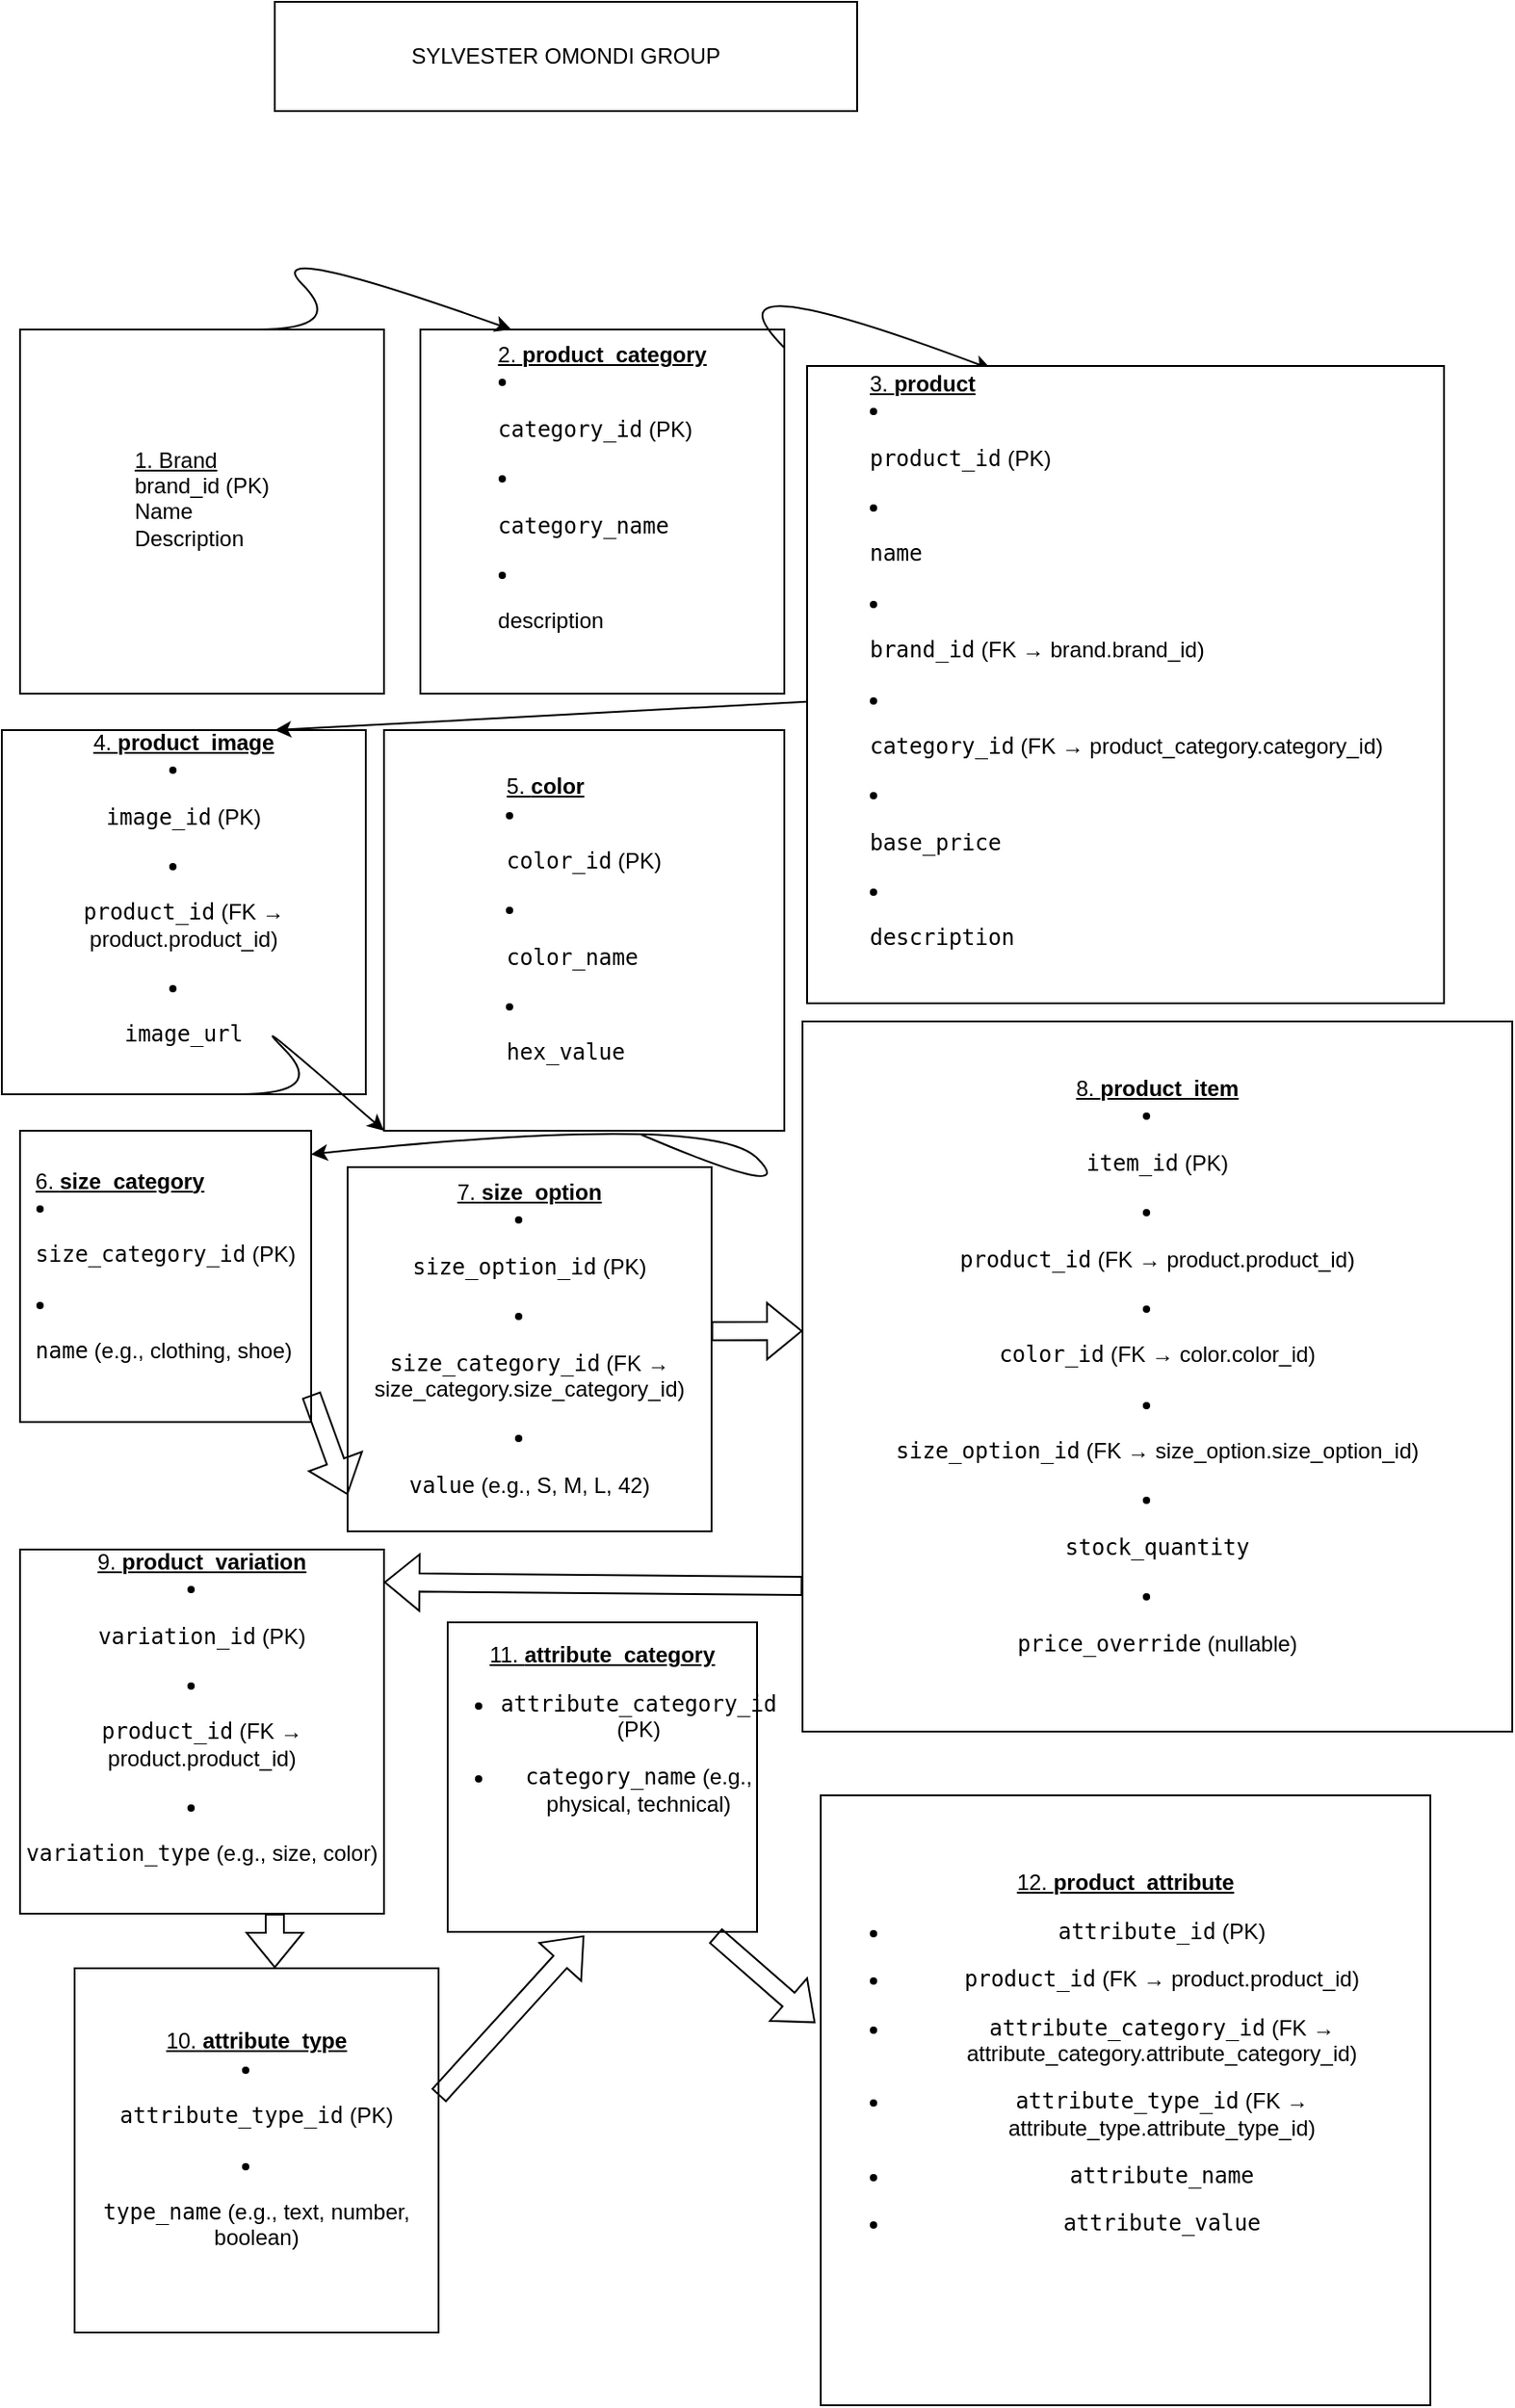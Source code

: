 <mxfile version="26.2.9">
  <diagram name="Page-1" id="nP1CeXoAACwTk45RcaDf">
    <mxGraphModel dx="874" dy="1600" grid="1" gridSize="10" guides="1" tooltips="1" connect="1" arrows="1" fold="1" page="1" pageScale="1" pageWidth="827" pageHeight="1169" math="0" shadow="0">
      <root>
        <mxCell id="0" />
        <mxCell id="1" parent="0" />
        <mxCell id="FipvnmAfM_Z422ko0yMF-2" value="&lt;div style=&quot;text-align: left;&quot;&gt;&lt;u style=&quot;background-color: transparent; color: light-dark(rgb(0, 0, 0), rgb(255, 255, 255));&quot;&gt;1. Brand&lt;/u&gt;&lt;/div&gt;&lt;div style=&quot;text-align: left;&quot;&gt;brand_id (PK)&lt;/div&gt;&lt;div style=&quot;text-align: left;&quot;&gt;Name&lt;/div&gt;&lt;div style=&quot;text-align: left;&quot;&gt;Description&lt;/div&gt;&lt;div style=&quot;text-align: left;&quot;&gt;&lt;br&gt;&lt;/div&gt;" style="whiteSpace=wrap;html=1;aspect=fixed;" vertex="1" parent="1">
          <mxGeometry x="10" y="10" width="200" height="200" as="geometry" />
        </mxCell>
        <mxCell id="KIr-b63hb1bfMVlRm7Oq-1" value="&lt;div style=&quot;text-align: left;&quot;&gt;&lt;u&gt;2. &lt;strong data-end=&quot;591&quot; data-start=&quot;571&quot;&gt;product_category&lt;/strong&gt;&lt;/u&gt;&lt;/div&gt;&lt;div style=&quot;text-align: left;&quot;&gt;&lt;li class=&quot;&quot; data-end=&quot;612&quot; data-start=&quot;592&quot;&gt;&lt;p class=&quot;&quot; data-end=&quot;612&quot; data-start=&quot;594&quot;&gt;&lt;code data-end=&quot;607&quot; data-start=&quot;594&quot;&gt;category_id&lt;/code&gt; (PK)&lt;/p&gt;&lt;/li&gt;&lt;li class=&quot;&quot; data-end=&quot;630&quot; data-start=&quot;613&quot;&gt;&lt;p class=&quot;&quot; data-end=&quot;630&quot; data-start=&quot;615&quot;&gt;&lt;code data-end=&quot;630&quot; data-start=&quot;615&quot;&gt;category_name&lt;/code&gt;&lt;/p&gt;&lt;/li&gt;&lt;li class=&quot;&quot; data-end=&quot;630&quot; data-start=&quot;613&quot;&gt;&lt;p class=&quot;&quot; data-end=&quot;630&quot; data-start=&quot;615&quot;&gt;&lt;span style=&quot;background-color: transparent; color: light-dark(rgb(0, 0, 0), rgb(255, 255, 255));&quot;&gt;description&lt;/span&gt;&lt;/p&gt;&lt;/li&gt;&lt;/div&gt;&lt;div style=&quot;text-align: left;&quot;&gt;&lt;br&gt;&lt;/div&gt;" style="whiteSpace=wrap;html=1;aspect=fixed;" vertex="1" parent="1">
          <mxGeometry x="230" y="10" width="200" height="200" as="geometry" />
        </mxCell>
        <mxCell id="KIr-b63hb1bfMVlRm7Oq-3" value="&lt;div style=&quot;&quot;&gt;&lt;u&gt;4. &lt;strong data-end=&quot;851&quot; data-start=&quot;834&quot;&gt;product_image&lt;/strong&gt;&lt;/u&gt;&lt;/div&gt;&lt;div style=&quot;&quot;&gt;&lt;li class=&quot;&quot; data-end=&quot;869&quot; data-start=&quot;852&quot;&gt;&lt;p class=&quot;&quot; data-end=&quot;869&quot; data-start=&quot;854&quot;&gt;&lt;code data-end=&quot;864&quot; data-start=&quot;854&quot;&gt;image_id&lt;/code&gt; (PK)&lt;/p&gt;&lt;/li&gt;&lt;li class=&quot;&quot; data-end=&quot;910&quot; data-start=&quot;870&quot;&gt;&lt;br&gt;&lt;p class=&quot;&quot; data-end=&quot;910&quot; data-start=&quot;872&quot;&gt;&lt;code data-end=&quot;884&quot; data-start=&quot;872&quot;&gt;product_id&lt;/code&gt; (FK → product.product_id)&lt;/p&gt;&lt;/li&gt;&lt;li class=&quot;&quot; data-end=&quot;924&quot; data-start=&quot;911&quot;&gt;&lt;p class=&quot;&quot; data-end=&quot;924&quot; data-start=&quot;913&quot;&gt;&lt;code data-end=&quot;924&quot; data-start=&quot;913&quot;&gt;image_url&lt;/code&gt;&lt;/p&gt;&lt;/li&gt;&lt;/div&gt;&lt;div style=&quot;text-align: left;&quot;&gt;&lt;br&gt;&lt;/div&gt;" style="whiteSpace=wrap;html=1;aspect=fixed;" vertex="1" parent="1">
          <mxGeometry y="230" width="200" height="200" as="geometry" />
        </mxCell>
        <mxCell id="KIr-b63hb1bfMVlRm7Oq-4" value="&lt;div style=&quot;text-align: left;&quot;&gt;&lt;u&gt;5. &lt;strong data-end=&quot;948&quot; data-start=&quot;939&quot;&gt;color&lt;/strong&gt;&lt;/u&gt;&lt;/div&gt;&lt;div style=&quot;text-align: left;&quot;&gt;&lt;li class=&quot;&quot; data-end=&quot;966&quot; data-start=&quot;949&quot;&gt;&lt;p class=&quot;&quot; data-end=&quot;966&quot; data-start=&quot;951&quot;&gt;&lt;code data-end=&quot;961&quot; data-start=&quot;951&quot;&gt;color_id&lt;/code&gt; (PK)&lt;/p&gt;&lt;/li&gt;&lt;li class=&quot;&quot; data-end=&quot;981&quot; data-start=&quot;967&quot;&gt;&lt;br&gt;&lt;p class=&quot;&quot; data-end=&quot;981&quot; data-start=&quot;969&quot;&gt;&lt;code data-end=&quot;981&quot; data-start=&quot;969&quot;&gt;color_name&lt;/code&gt;&lt;/p&gt;&lt;/li&gt;&lt;li class=&quot;&quot; data-end=&quot;995&quot; data-start=&quot;982&quot;&gt;&lt;p class=&quot;&quot; data-end=&quot;995&quot; data-start=&quot;984&quot;&gt;&lt;code data-end=&quot;995&quot; data-start=&quot;984&quot;&gt;hex_value&lt;/code&gt;&lt;/p&gt;&lt;/li&gt;&lt;/div&gt;" style="whiteSpace=wrap;html=1;aspect=fixed;" vertex="1" parent="1">
          <mxGeometry x="210" y="230" width="220" height="220" as="geometry" />
        </mxCell>
        <mxCell id="KIr-b63hb1bfMVlRm7Oq-5" value="&lt;div style=&quot;text-align: left;&quot;&gt;&lt;u&gt;6. &lt;strong data-end=&quot;1027&quot; data-start=&quot;1010&quot;&gt;size_category&lt;/strong&gt;&lt;/u&gt;&lt;/div&gt;&lt;div style=&quot;text-align: left;&quot;&gt;&lt;li class=&quot;&quot; data-end=&quot;1053&quot; data-start=&quot;1028&quot;&gt;&lt;p class=&quot;&quot; data-end=&quot;1053&quot; data-start=&quot;1030&quot;&gt;&lt;code data-end=&quot;1048&quot; data-start=&quot;1030&quot;&gt;size_category_id&lt;/code&gt; (PK)&lt;/p&gt;&lt;/li&gt;&lt;li class=&quot;&quot; data-end=&quot;1085&quot; data-start=&quot;1054&quot;&gt;&lt;p class=&quot;&quot; data-end=&quot;1085&quot; data-start=&quot;1056&quot;&gt;&lt;code data-end=&quot;1062&quot; data-start=&quot;1056&quot;&gt;name&lt;/code&gt; (e.g., clothing, shoe)&lt;/p&gt;&lt;/li&gt;&lt;/div&gt;" style="whiteSpace=wrap;html=1;aspect=fixed;" vertex="1" parent="1">
          <mxGeometry x="10" y="450" width="160" height="160" as="geometry" />
        </mxCell>
        <mxCell id="KIr-b63hb1bfMVlRm7Oq-6" value="&lt;div style=&quot;&quot;&gt;&lt;u&gt;7. &lt;strong data-end=&quot;1115&quot; data-start=&quot;1100&quot;&gt;size_option&lt;/strong&gt;&lt;/u&gt;&lt;/div&gt;&lt;div style=&quot;&quot;&gt;&lt;li class=&quot;&quot; data-end=&quot;1139&quot; data-start=&quot;1116&quot;&gt;&lt;p class=&quot;&quot; data-end=&quot;1139&quot; data-start=&quot;1118&quot;&gt;&lt;code data-end=&quot;1134&quot; data-start=&quot;1118&quot;&gt;size_option_id&lt;/code&gt; (PK)&lt;/p&gt;&lt;/li&gt;&lt;li class=&quot;&quot; data-end=&quot;1139&quot; data-start=&quot;1116&quot;&gt;&lt;p class=&quot;&quot; data-end=&quot;1139&quot; data-start=&quot;1118&quot;&gt;&lt;code style=&quot;background-color: transparent; color: light-dark(rgb(0, 0, 0), rgb(255, 255, 255));&quot; data-end=&quot;1160&quot; data-start=&quot;1142&quot;&gt;size_category_id&lt;/code&gt;&lt;span style=&quot;background-color: transparent; color: light-dark(rgb(0, 0, 0), rgb(255, 255, 255));&quot;&gt; (FK → size_category.size_category_id)&lt;/span&gt;&lt;/p&gt;&lt;/li&gt;&lt;li class=&quot;&quot; data-end=&quot;1228&quot; data-start=&quot;1199&quot;&gt;&lt;p class=&quot;&quot; data-end=&quot;1228&quot; data-start=&quot;1201&quot;&gt;&lt;code data-end=&quot;1208&quot; data-start=&quot;1201&quot;&gt;value&lt;/code&gt; (e.g., S, M, L, 42)&lt;/p&gt;&lt;/li&gt;&lt;/div&gt;" style="whiteSpace=wrap;html=1;aspect=fixed;" vertex="1" parent="1">
          <mxGeometry x="190" y="470" width="200" height="200" as="geometry" />
        </mxCell>
        <mxCell id="KIr-b63hb1bfMVlRm7Oq-7" value="&lt;div style=&quot;&quot;&gt;&lt;u&gt;8. &lt;strong data-end=&quot;1259&quot; data-start=&quot;1243&quot;&gt;product_item&lt;/strong&gt;&lt;/u&gt;&lt;/div&gt;&lt;div style=&quot;&quot;&gt;&lt;li class=&quot;&quot; data-end=&quot;1276&quot; data-start=&quot;1260&quot;&gt;&lt;p class=&quot;&quot; data-end=&quot;1276&quot; data-start=&quot;1262&quot;&gt;&lt;code data-end=&quot;1271&quot; data-start=&quot;1262&quot;&gt;item_id&lt;/code&gt; (PK)&lt;/p&gt;&lt;/li&gt;&lt;li class=&quot;&quot; data-end=&quot;1317&quot; data-start=&quot;1277&quot;&gt;&lt;br&gt;&lt;p class=&quot;&quot; data-end=&quot;1317&quot; data-start=&quot;1279&quot;&gt;&lt;code data-end=&quot;1291&quot; data-start=&quot;1279&quot;&gt;product_id&lt;/code&gt; (FK → product.product_id)&lt;/p&gt;&lt;/li&gt;&lt;li class=&quot;&quot; data-end=&quot;1352&quot; data-start=&quot;1318&quot;&gt;&lt;br&gt;&lt;p class=&quot;&quot; data-end=&quot;1352&quot; data-start=&quot;1320&quot;&gt;&lt;code data-end=&quot;1330&quot; data-start=&quot;1320&quot;&gt;color_id&lt;/code&gt; (FK → color.color_id)&lt;/p&gt;&lt;/li&gt;&lt;li class=&quot;&quot; data-end=&quot;1405&quot; data-start=&quot;1353&quot;&gt;&lt;br&gt;&lt;p class=&quot;&quot; data-end=&quot;1405&quot; data-start=&quot;1355&quot;&gt;&lt;code data-end=&quot;1371&quot; data-start=&quot;1355&quot;&gt;size_option_id&lt;/code&gt; (FK → size_option.size_option_id)&lt;/p&gt;&lt;/li&gt;&lt;li class=&quot;&quot; data-end=&quot;1424&quot; data-start=&quot;1406&quot;&gt;&lt;br&gt;&lt;p class=&quot;&quot; data-end=&quot;1424&quot; data-start=&quot;1408&quot;&gt;&lt;code data-end=&quot;1424&quot; data-start=&quot;1408&quot;&gt;stock_quantity&lt;/code&gt;&lt;/p&gt;&lt;/li&gt;&lt;li class=&quot;&quot; data-end=&quot;1454&quot; data-start=&quot;1425&quot;&gt;&lt;br&gt;&lt;p class=&quot;&quot; data-end=&quot;1454&quot; data-start=&quot;1427&quot;&gt;&lt;code data-end=&quot;1443&quot; data-start=&quot;1427&quot;&gt;price_override&lt;/code&gt; (nullable)&lt;/p&gt;&lt;/li&gt;&lt;/div&gt;" style="whiteSpace=wrap;html=1;aspect=fixed;" vertex="1" parent="1">
          <mxGeometry x="440" y="390" width="390" height="390" as="geometry" />
        </mxCell>
        <mxCell id="KIr-b63hb1bfMVlRm7Oq-8" value="&lt;div style=&quot;&quot;&gt;&lt;u&gt;9. &lt;strong data-end=&quot;1490&quot; data-start=&quot;1469&quot;&gt;product_variation&lt;/strong&gt;&lt;/u&gt;&lt;/div&gt;&lt;div style=&quot;&quot;&gt;&lt;li class=&quot;&quot; data-end=&quot;1512&quot; data-start=&quot;1491&quot;&gt;&lt;p class=&quot;&quot; data-end=&quot;1512&quot; data-start=&quot;1493&quot;&gt;&lt;code data-end=&quot;1507&quot; data-start=&quot;1493&quot;&gt;variation_id&lt;/code&gt; (PK)&lt;/p&gt;&lt;/li&gt;&lt;li class=&quot;&quot; data-end=&quot;1553&quot; data-start=&quot;1513&quot;&gt;&lt;br&gt;&lt;p class=&quot;&quot; data-end=&quot;1553&quot; data-start=&quot;1515&quot;&gt;&lt;code data-end=&quot;1527&quot; data-start=&quot;1515&quot;&gt;product_id&lt;/code&gt; (FK → product.product_id)&lt;/p&gt;&lt;/li&gt;&lt;li class=&quot;&quot; data-end=&quot;1553&quot; data-start=&quot;1513&quot;&gt;&lt;p class=&quot;&quot; data-end=&quot;1553&quot; data-start=&quot;1515&quot;&gt;&lt;code style=&quot;background-color: transparent; color: light-dark(rgb(0, 0, 0), rgb(255, 255, 255));&quot; data-end=&quot;1572&quot; data-start=&quot;1556&quot;&gt;variation_type&lt;/code&gt;&lt;span style=&quot;background-color: transparent; color: light-dark(rgb(0, 0, 0), rgb(255, 255, 255));&quot;&gt; (e.g., size, color)&lt;/span&gt;&lt;/p&gt;&lt;/li&gt;&lt;/div&gt;&lt;div style=&quot;text-align: left;&quot;&gt;&lt;br&gt;&lt;/div&gt;" style="whiteSpace=wrap;html=1;aspect=fixed;" vertex="1" parent="1">
          <mxGeometry x="10" y="680" width="200" height="200" as="geometry" />
        </mxCell>
        <mxCell id="KIr-b63hb1bfMVlRm7Oq-9" value="&lt;div style=&quot;&quot;&gt;&lt;u&gt;10. &lt;strong data-end=&quot;1626&quot; data-start=&quot;1608&quot;&gt;attribute_type&lt;/strong&gt;&lt;/u&gt;&lt;/div&gt;&lt;div style=&quot;&quot;&gt;&lt;li class=&quot;&quot; data-end=&quot;1653&quot; data-start=&quot;1627&quot;&gt;&lt;p class=&quot;&quot; data-end=&quot;1653&quot; data-start=&quot;1629&quot;&gt;&lt;code data-end=&quot;1648&quot; data-start=&quot;1629&quot;&gt;attribute_type_id&lt;/code&gt; (PK)&lt;/p&gt;&lt;/li&gt;&lt;li class=&quot;&quot; data-end=&quot;1697&quot; data-start=&quot;1654&quot;&gt;&lt;p class=&quot;&quot; data-end=&quot;1697&quot; data-start=&quot;1656&quot;&gt;&lt;code data-end=&quot;1667&quot; data-start=&quot;1656&quot;&gt;type_name&lt;/code&gt; (e.g., text, number, boolean)&lt;/p&gt;&lt;/li&gt;&lt;/div&gt;" style="whiteSpace=wrap;html=1;aspect=fixed;" vertex="1" parent="1">
          <mxGeometry x="40" y="910" width="200" height="200" as="geometry" />
        </mxCell>
        <mxCell id="KIr-b63hb1bfMVlRm7Oq-10" value="&lt;div style=&quot;&quot;&gt;&lt;u&gt;11. &lt;strong data-end=&quot;1735&quot; data-start=&quot;1713&quot;&gt;attribute_category&lt;/strong&gt;&lt;/u&gt;&lt;/div&gt;&lt;div style=&quot;&quot;&gt;&lt;ul data-end=&quot;1812&quot; data-start=&quot;1736&quot;&gt;&lt;li class=&quot;&quot; data-end=&quot;1766&quot; data-start=&quot;1736&quot;&gt;&lt;p class=&quot;&quot; data-end=&quot;1766&quot; data-start=&quot;1738&quot;&gt;&lt;code data-end=&quot;1761&quot; data-start=&quot;1738&quot;&gt;attribute_category_id&lt;/code&gt; (PK)&lt;/p&gt;&lt;/li&gt;&lt;li class=&quot;&quot; data-end=&quot;1812&quot; data-start=&quot;1767&quot;&gt;&lt;p class=&quot;&quot; data-end=&quot;1812&quot; data-start=&quot;1769&quot;&gt;&lt;code data-end=&quot;1784&quot; data-start=&quot;1769&quot;&gt;category_name&lt;/code&gt; (e.g., physical, technical)&lt;/p&gt;&lt;br&gt;&lt;/li&gt;&lt;br&gt;&lt;/ul&gt;&lt;/div&gt;" style="whiteSpace=wrap;html=1;aspect=fixed;" vertex="1" parent="1">
          <mxGeometry x="245" y="720" width="170" height="170" as="geometry" />
        </mxCell>
        <mxCell id="KIr-b63hb1bfMVlRm7Oq-11" value="&lt;div style=&quot;&quot;&gt;&lt;u&gt;12. &lt;strong data-end=&quot;1849&quot; data-start=&quot;1828&quot;&gt;product_attribute&lt;/strong&gt;&lt;/u&gt;&lt;/div&gt;&lt;div style=&quot;&quot;&gt;&lt;ul data-end=&quot;2087&quot; data-start=&quot;1850&quot;&gt;&lt;li class=&quot;&quot; data-end=&quot;1871&quot; data-start=&quot;1850&quot;&gt;&lt;p class=&quot;&quot; data-end=&quot;1871&quot; data-start=&quot;1852&quot;&gt;&lt;code data-end=&quot;1866&quot; data-start=&quot;1852&quot;&gt;attribute_id&lt;/code&gt; (PK)&lt;/p&gt;&lt;/li&gt;&lt;li class=&quot;&quot; data-end=&quot;1912&quot; data-start=&quot;1872&quot;&gt;&lt;p class=&quot;&quot; data-end=&quot;1912&quot; data-start=&quot;1874&quot;&gt;&lt;code data-end=&quot;1886&quot; data-start=&quot;1874&quot;&gt;product_id&lt;/code&gt; (FK → product.product_id)&lt;/p&gt;&lt;/li&gt;&lt;li class=&quot;&quot; data-end=&quot;1986&quot; data-start=&quot;1913&quot;&gt;&lt;p class=&quot;&quot; data-end=&quot;1986&quot; data-start=&quot;1915&quot;&gt;&lt;code data-end=&quot;1938&quot; data-start=&quot;1915&quot;&gt;attribute_category_id&lt;/code&gt; (FK → attribute_category.attribute_category_id)&lt;/p&gt;&lt;/li&gt;&lt;li class=&quot;&quot; data-end=&quot;2048&quot; data-start=&quot;1987&quot;&gt;&lt;p class=&quot;&quot; data-end=&quot;2048&quot; data-start=&quot;1989&quot;&gt;&lt;code data-end=&quot;2008&quot; data-start=&quot;1989&quot;&gt;attribute_type_id&lt;/code&gt; (FK → attribute_type.attribute_type_id)&lt;/p&gt;&lt;/li&gt;&lt;li class=&quot;&quot; data-end=&quot;2067&quot; data-start=&quot;2049&quot;&gt;&lt;p class=&quot;&quot; data-end=&quot;2067&quot; data-start=&quot;2051&quot;&gt;&lt;code data-end=&quot;2067&quot; data-start=&quot;2051&quot;&gt;attribute_name&lt;/code&gt;&lt;/p&gt;&lt;/li&gt;&lt;li class=&quot;&quot; data-end=&quot;2087&quot; data-start=&quot;2068&quot;&gt;&lt;p class=&quot;&quot; data-end=&quot;2087&quot; data-start=&quot;2070&quot;&gt;&lt;code data-end=&quot;2087&quot; data-start=&quot;2070&quot;&gt;attribute_value&lt;/code&gt;&lt;/p&gt;&lt;br&gt;&lt;/li&gt;&lt;br&gt;&lt;/ul&gt;&lt;/div&gt;" style="whiteSpace=wrap;html=1;aspect=fixed;" vertex="1" parent="1">
          <mxGeometry x="450" y="815" width="335" height="335" as="geometry" />
        </mxCell>
        <mxCell id="KIr-b63hb1bfMVlRm7Oq-12" value="" style="curved=1;endArrow=classic;html=1;rounded=0;entryX=0.25;entryY=0;entryDx=0;entryDy=0;" edge="1" parent="1" target="KIr-b63hb1bfMVlRm7Oq-1">
          <mxGeometry width="50" height="50" relative="1" as="geometry">
            <mxPoint x="140" y="10" as="sourcePoint" />
            <mxPoint x="190" y="-40" as="targetPoint" />
            <Array as="points">
              <mxPoint x="190" y="10" />
              <mxPoint x="140" y="-40" />
            </Array>
          </mxGeometry>
        </mxCell>
        <mxCell id="KIr-b63hb1bfMVlRm7Oq-13" value="" style="curved=1;endArrow=classic;html=1;rounded=0;entryX=0.289;entryY=0.005;entryDx=0;entryDy=0;entryPerimeter=0;" edge="1" parent="1" source="KIr-b63hb1bfMVlRm7Oq-1" target="KIr-b63hb1bfMVlRm7Oq-2">
          <mxGeometry width="50" height="50" relative="1" as="geometry">
            <mxPoint x="380" y="20" as="sourcePoint" />
            <mxPoint x="430" y="-30" as="targetPoint" />
            <Array as="points">
              <mxPoint x="430" y="20" />
              <mxPoint x="380" y="-30" />
            </Array>
          </mxGeometry>
        </mxCell>
        <mxCell id="KIr-b63hb1bfMVlRm7Oq-14" value="" style="curved=1;endArrow=classic;html=1;rounded=0;entryX=0.75;entryY=0;entryDx=0;entryDy=0;" edge="1" parent="1" source="KIr-b63hb1bfMVlRm7Oq-2" target="KIr-b63hb1bfMVlRm7Oq-3">
          <mxGeometry width="50" height="50" relative="1" as="geometry">
            <mxPoint x="430" y="250" as="sourcePoint" />
            <mxPoint x="480" y="200" as="targetPoint" />
            <Array as="points" />
          </mxGeometry>
        </mxCell>
        <mxCell id="KIr-b63hb1bfMVlRm7Oq-15" value="" style="curved=1;endArrow=classic;html=1;rounded=0;entryX=0;entryY=1;entryDx=0;entryDy=0;" edge="1" parent="1" target="KIr-b63hb1bfMVlRm7Oq-4">
          <mxGeometry width="50" height="50" relative="1" as="geometry">
            <mxPoint x="130" y="430" as="sourcePoint" />
            <mxPoint x="180" y="380" as="targetPoint" />
            <Array as="points">
              <mxPoint x="180" y="430" />
              <mxPoint x="130" y="380" />
            </Array>
          </mxGeometry>
        </mxCell>
        <mxCell id="KIr-b63hb1bfMVlRm7Oq-16" value="" style="curved=1;endArrow=classic;html=1;rounded=0;entryX=0.75;entryY=0;entryDx=0;entryDy=0;" edge="1" parent="1" source="KIr-b63hb1bfMVlRm7Oq-2" target="KIr-b63hb1bfMVlRm7Oq-2">
          <mxGeometry width="50" height="50" relative="1" as="geometry">
            <mxPoint x="430" y="250" as="sourcePoint" />
            <mxPoint x="150" y="230" as="targetPoint" />
            <Array as="points">
              <mxPoint x="480" y="250" />
              <mxPoint x="430" y="200" />
            </Array>
          </mxGeometry>
        </mxCell>
        <mxCell id="KIr-b63hb1bfMVlRm7Oq-23" style="edgeStyle=orthogonalEdgeStyle;rounded=0;orthogonalLoop=1;jettySize=auto;html=1;exitX=0.25;exitY=0;exitDx=0;exitDy=0;" edge="1" parent="1" source="KIr-b63hb1bfMVlRm7Oq-2">
          <mxGeometry relative="1" as="geometry">
            <mxPoint x="530" y="30" as="targetPoint" />
          </mxGeometry>
        </mxCell>
        <mxCell id="KIr-b63hb1bfMVlRm7Oq-2" value="&lt;div style=&quot;text-align: left;&quot;&gt;&lt;u&gt;3. &lt;strong data-end=&quot;672&quot; data-start=&quot;661&quot;&gt;product&lt;/strong&gt;&lt;/u&gt;&lt;/div&gt;&lt;div style=&quot;text-align: left;&quot;&gt;&lt;li class=&quot;&quot; data-end=&quot;692&quot; data-start=&quot;673&quot;&gt;&lt;p class=&quot;&quot; data-end=&quot;692&quot; data-start=&quot;675&quot;&gt;&lt;code data-end=&quot;687&quot; data-start=&quot;675&quot;&gt;product_id&lt;/code&gt; (PK)&lt;/p&gt;&lt;/li&gt;&lt;li class=&quot;&quot; data-end=&quot;701&quot; data-start=&quot;693&quot;&gt;&lt;p class=&quot;&quot; data-end=&quot;701&quot; data-start=&quot;695&quot;&gt;&lt;code data-end=&quot;701&quot; data-start=&quot;695&quot;&gt;name&lt;/code&gt;&lt;/p&gt;&lt;/li&gt;&lt;li class=&quot;&quot; data-end=&quot;736&quot; data-start=&quot;702&quot;&gt;&lt;p class=&quot;&quot; data-end=&quot;736&quot; data-start=&quot;704&quot;&gt;&lt;code data-end=&quot;714&quot; data-start=&quot;704&quot;&gt;brand_id&lt;/code&gt; (FK → brand.brand_id)&lt;/p&gt;&lt;/li&gt;&lt;li class=&quot;&quot; data-end=&quot;788&quot; data-start=&quot;737&quot;&gt;&lt;p class=&quot;&quot; data-end=&quot;788&quot; data-start=&quot;739&quot;&gt;&lt;code data-end=&quot;752&quot; data-start=&quot;739&quot;&gt;category_id&lt;/code&gt; (FK → product_category.category_id)&lt;/p&gt;&lt;/li&gt;&lt;li class=&quot;&quot; data-end=&quot;803&quot; data-start=&quot;789&quot;&gt;&lt;p class=&quot;&quot; data-end=&quot;803&quot; data-start=&quot;791&quot;&gt;&lt;code data-end=&quot;803&quot; data-start=&quot;791&quot;&gt;base_price&lt;/code&gt;&lt;/p&gt;&lt;/li&gt;&lt;li class=&quot;&quot; data-end=&quot;819&quot; data-start=&quot;804&quot;&gt;&lt;p class=&quot;&quot; data-end=&quot;819&quot; data-start=&quot;806&quot;&gt;&lt;code data-end=&quot;819&quot; data-start=&quot;806&quot;&gt;description&lt;/code&gt;&lt;/p&gt;&lt;/li&gt;&lt;/div&gt;&lt;div style=&quot;text-align: left;&quot;&gt;&lt;br&gt;&lt;/div&gt;" style="whiteSpace=wrap;html=1;aspect=fixed;" vertex="1" parent="1">
          <mxGeometry x="442.5" y="30" width="350" height="350" as="geometry" />
        </mxCell>
        <mxCell id="KIr-b63hb1bfMVlRm7Oq-17" value="" style="curved=1;endArrow=classic;html=1;rounded=0;exitX=0.641;exitY=1.009;exitDx=0;exitDy=0;exitPerimeter=0;entryX=1;entryY=0.081;entryDx=0;entryDy=0;entryPerimeter=0;" edge="1" parent="1" source="KIr-b63hb1bfMVlRm7Oq-4" target="KIr-b63hb1bfMVlRm7Oq-5">
          <mxGeometry width="50" height="50" relative="1" as="geometry">
            <mxPoint x="390" y="490" as="sourcePoint" />
            <mxPoint x="440" y="440" as="targetPoint" />
            <Array as="points">
              <mxPoint x="440" y="490" />
              <mxPoint x="390" y="440" />
            </Array>
          </mxGeometry>
        </mxCell>
        <mxCell id="KIr-b63hb1bfMVlRm7Oq-18" value="" style="shape=flexArrow;endArrow=classic;html=1;rounded=0;" edge="1" parent="1" target="KIr-b63hb1bfMVlRm7Oq-6">
          <mxGeometry width="50" height="50" relative="1" as="geometry">
            <mxPoint x="170" y="595" as="sourcePoint" />
            <mxPoint x="220" y="545" as="targetPoint" />
            <Array as="points">
              <mxPoint x="190" y="650" />
            </Array>
          </mxGeometry>
        </mxCell>
        <mxCell id="KIr-b63hb1bfMVlRm7Oq-19" value="" style="shape=flexArrow;endArrow=classic;html=1;rounded=0;" edge="1" parent="1">
          <mxGeometry width="50" height="50" relative="1" as="geometry">
            <mxPoint x="389.86" y="560.16" as="sourcePoint" />
            <mxPoint x="440" y="560" as="targetPoint" />
          </mxGeometry>
        </mxCell>
        <mxCell id="KIr-b63hb1bfMVlRm7Oq-20" value="" style="shape=flexArrow;endArrow=classic;html=1;rounded=0;entryX=1;entryY=0.09;entryDx=0;entryDy=0;entryPerimeter=0;" edge="1" parent="1" target="KIr-b63hb1bfMVlRm7Oq-8">
          <mxGeometry width="50" height="50" relative="1" as="geometry">
            <mxPoint x="440" y="700" as="sourcePoint" />
            <mxPoint x="440" y="680" as="targetPoint" />
          </mxGeometry>
        </mxCell>
        <mxCell id="KIr-b63hb1bfMVlRm7Oq-21" value="" style="shape=flexArrow;endArrow=classic;html=1;rounded=0;" edge="1" parent="1">
          <mxGeometry width="50" height="50" relative="1" as="geometry">
            <mxPoint x="150" y="880" as="sourcePoint" />
            <mxPoint x="150" y="910" as="targetPoint" />
          </mxGeometry>
        </mxCell>
        <mxCell id="KIr-b63hb1bfMVlRm7Oq-22" value="" style="shape=flexArrow;endArrow=classic;html=1;rounded=0;entryX=0.441;entryY=1.012;entryDx=0;entryDy=0;entryPerimeter=0;" edge="1" parent="1" target="KIr-b63hb1bfMVlRm7Oq-10">
          <mxGeometry width="50" height="50" relative="1" as="geometry">
            <mxPoint x="240" y="980" as="sourcePoint" />
            <mxPoint x="290" y="930" as="targetPoint" />
          </mxGeometry>
        </mxCell>
        <mxCell id="KIr-b63hb1bfMVlRm7Oq-24" value="" style="shape=flexArrow;endArrow=classic;html=1;rounded=0;exitX=0.865;exitY=1.012;exitDx=0;exitDy=0;exitPerimeter=0;" edge="1" parent="1" source="KIr-b63hb1bfMVlRm7Oq-10">
          <mxGeometry width="50" height="50" relative="1" as="geometry">
            <mxPoint x="380" y="890" as="sourcePoint" />
            <mxPoint x="447" y="940" as="targetPoint" />
          </mxGeometry>
        </mxCell>
        <mxCell id="KIr-b63hb1bfMVlRm7Oq-25" value="SYLVESTER OMONDI GROUP" style="rounded=0;whiteSpace=wrap;html=1;" vertex="1" parent="1">
          <mxGeometry x="150" y="-170" width="320" height="60" as="geometry" />
        </mxCell>
      </root>
    </mxGraphModel>
  </diagram>
</mxfile>
